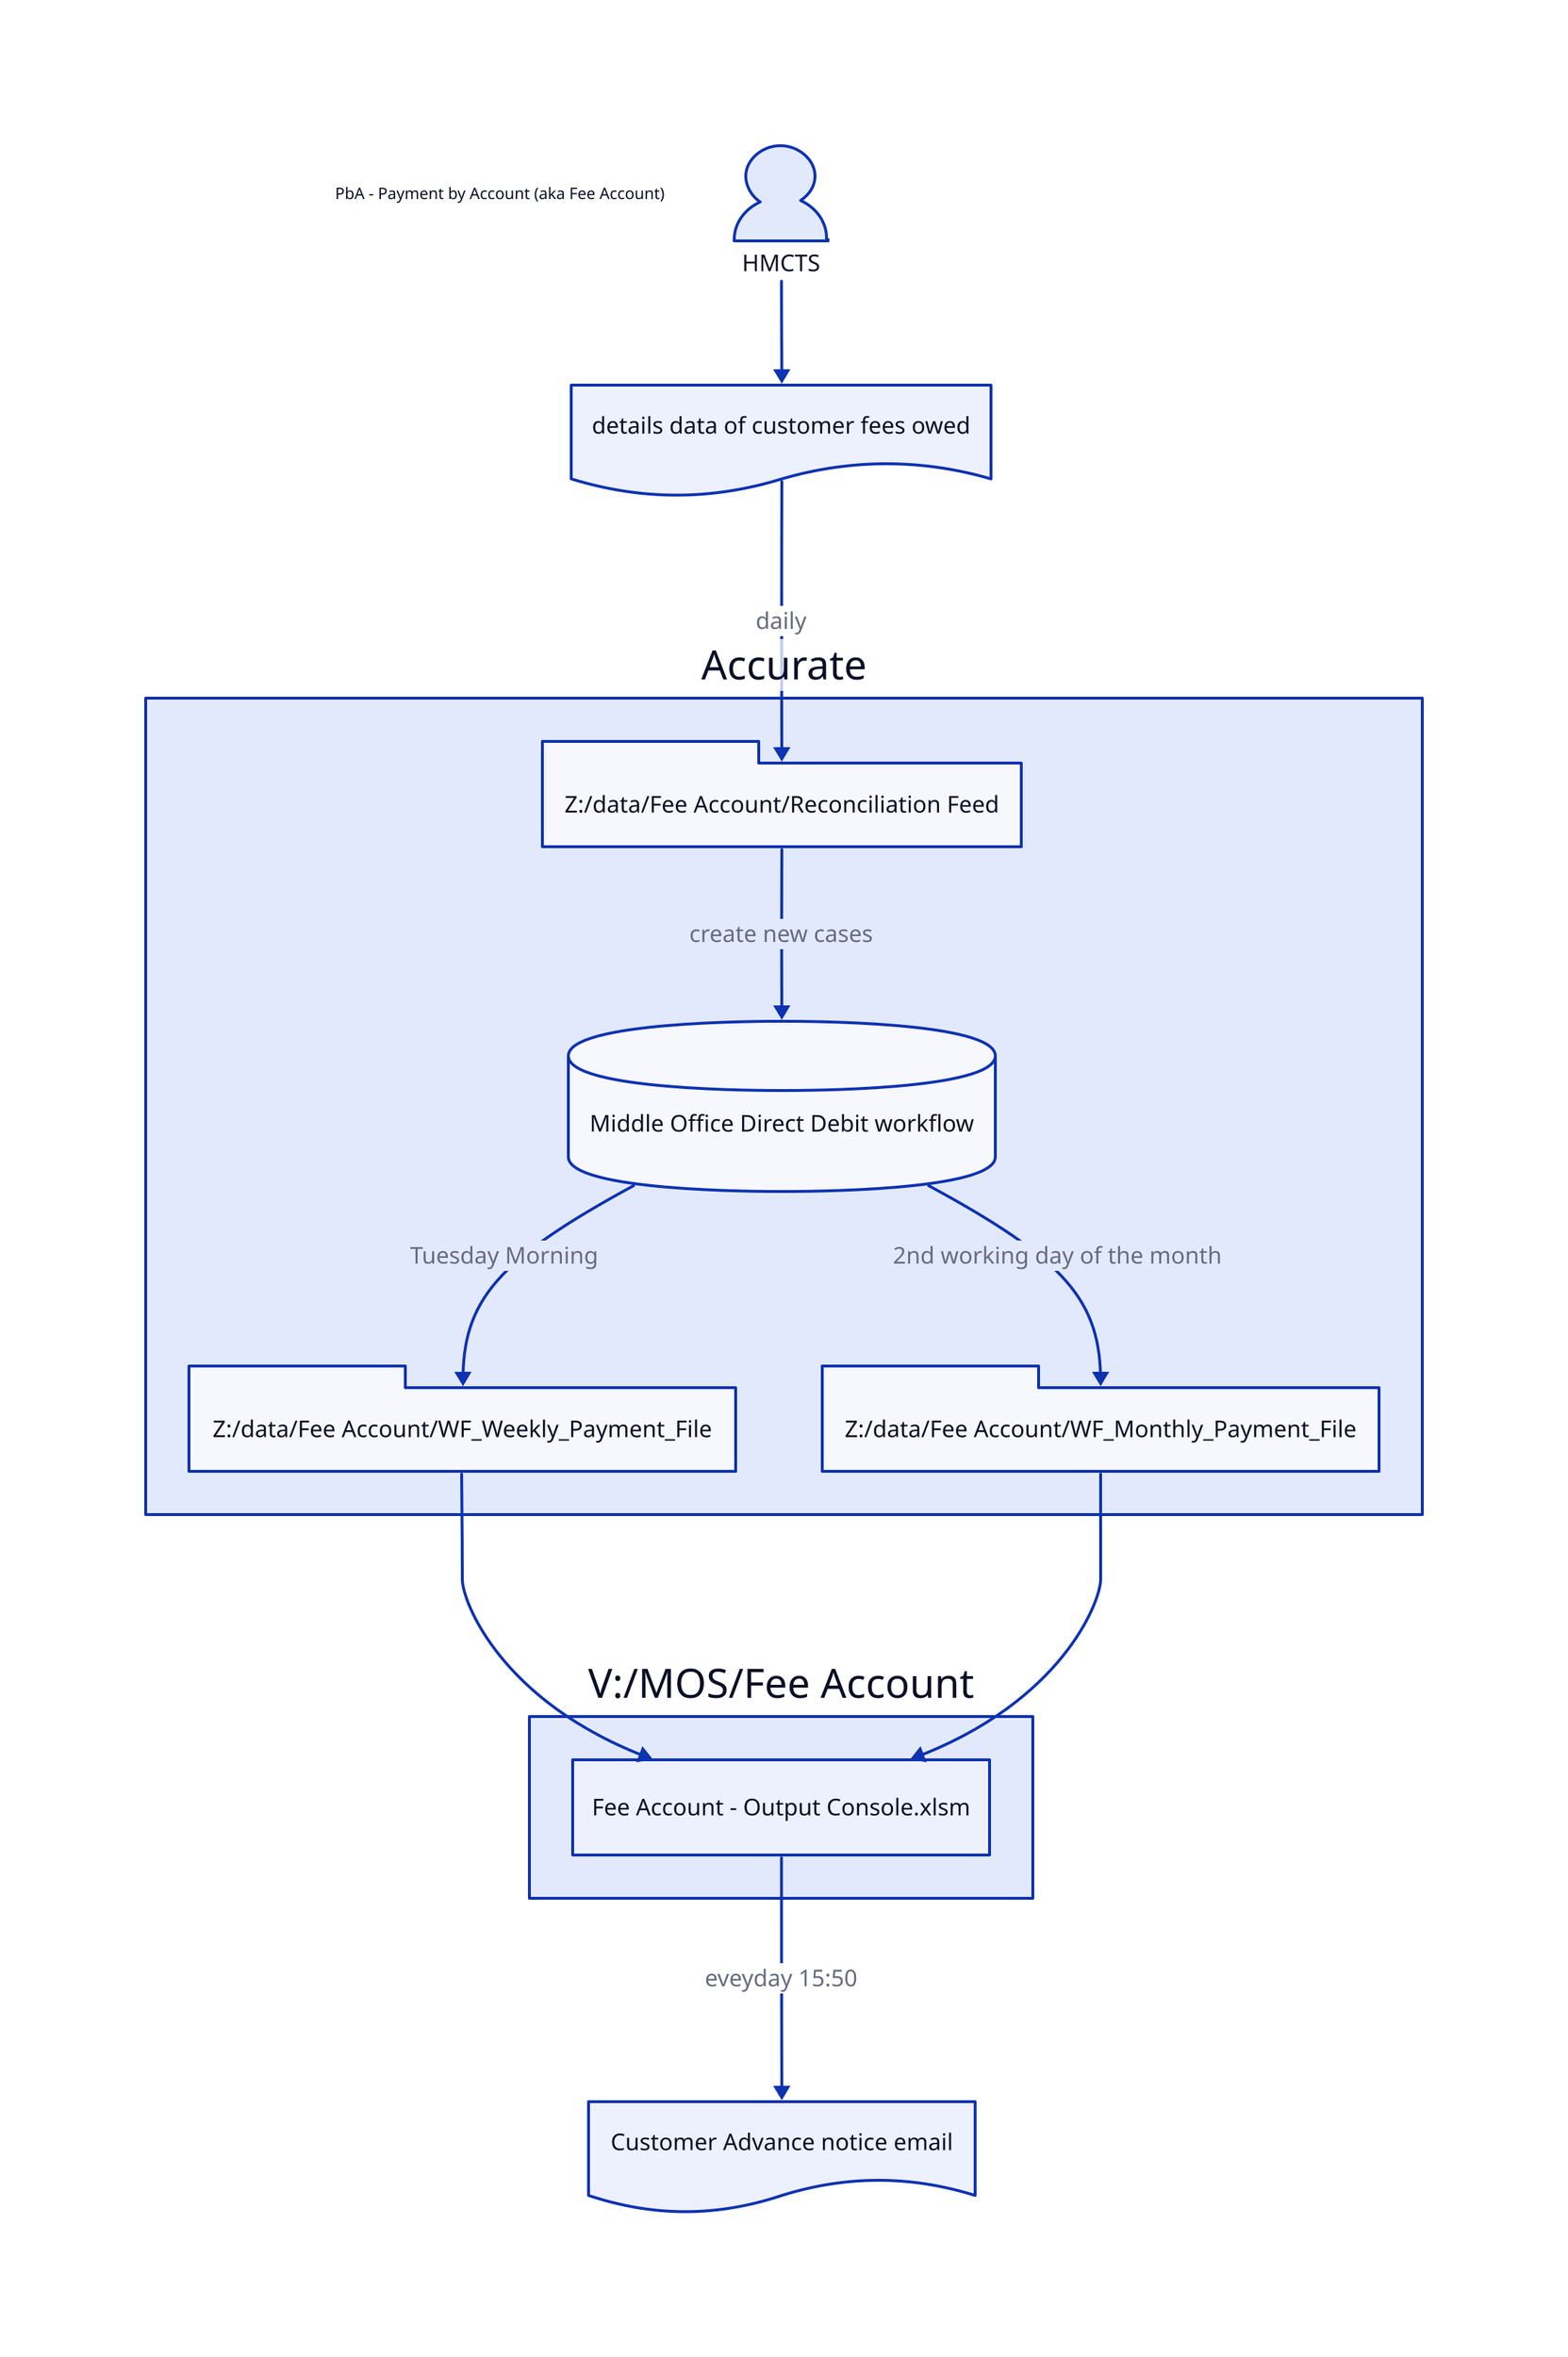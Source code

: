 # notes: {
#   label: "### Notes\nTheres an item on statement side that comes from the file\n\nZ:\\HMCTS Online\\PreRec_Extract\\Done\\CardPreRec_to_GOVuk_20250403_20250403072036_20250403_072951.csv.\n\nIts on line 1196 - Provider ID 86518edc-da3b-4577-b743-de7857bfe721\n\nCouple more observations (that could mean something): the record of concern is the last row in the file.\n\nAlso, I think line 20 and 21 say 597 items have been loaded, which is nearly half (off by two) of the number of records in the file it loaded – perhaps this is a sign of the discrepancy?"
#   style: {
#     font-color: "#333333"
#     fill: "#f9f9f9"
#     stroke: "#cccccc"
#   }
# }

description: PbA - Payment by Account (aka Fee Account) {
  shape: text
  style: {
    font-size: 11
  }
}

# Entities
HMCTS.shape: person
details data of customer fees owed.shape: document
Accurate: {
  Z\:/\data/\Fee Account/\Reconciliation Feed.shape: package
  Z\:/\data/\Fee Account/\WF_Weekly_Payment_File.shape: package
  Z\:/\data/\Fee Account/\WF_Monthly_Payment_File.shape: package
  Middle Office Direct Debit workflow.shape: cylinder
}

V\:/\MOS/\Fee Account: {
  Fee Account - Output Console\.xlsm
}

Customer Advance notice email.shape: document

# Relationships
HMCTS -> details data of customer fees owed
details data of customer fees owed -> Accurate.Z\:/\data/\Fee Account/\Reconciliation Feed: daily
Accurate.Z\:/\data/\Fee Account/\Reconciliation Feed -> Accurate.Middle Office Direct Debit workflow: create new cases
Accurate.Middle Office Direct Debit workflow -> Accurate.Z\:/\data/\Fee Account/\WF_Weekly_Payment_File: Tuesday Morning
Accurate.Middle Office Direct Debit workflow -> Accurate.Z\:/\data/\Fee Account/\WF_Monthly_Payment_File: 2nd working day of the month
Accurate.Z\:/\data/\Fee Account/\WF_Weekly_Payment_File -> V\:/\MOS/\Fee Account.Fee Account - Output Console\.xlsm
Accurate.Z\:/\data/\Fee Account/\WF_Monthly_Payment_File -> V\:/\MOS/\Fee Account.Fee Account - Output Console\.xlsm
V\:/\MOS/\Fee Account.Fee Account - Output Console\.xlsm -> Customer Advance notice email: eveyday 15:50
